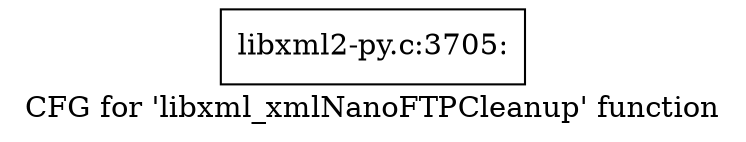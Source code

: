 digraph "CFG for 'libxml_xmlNanoFTPCleanup' function" {
	label="CFG for 'libxml_xmlNanoFTPCleanup' function";

	Node0x36f9980 [shape=record,label="{libxml2-py.c:3705:}"];
}
